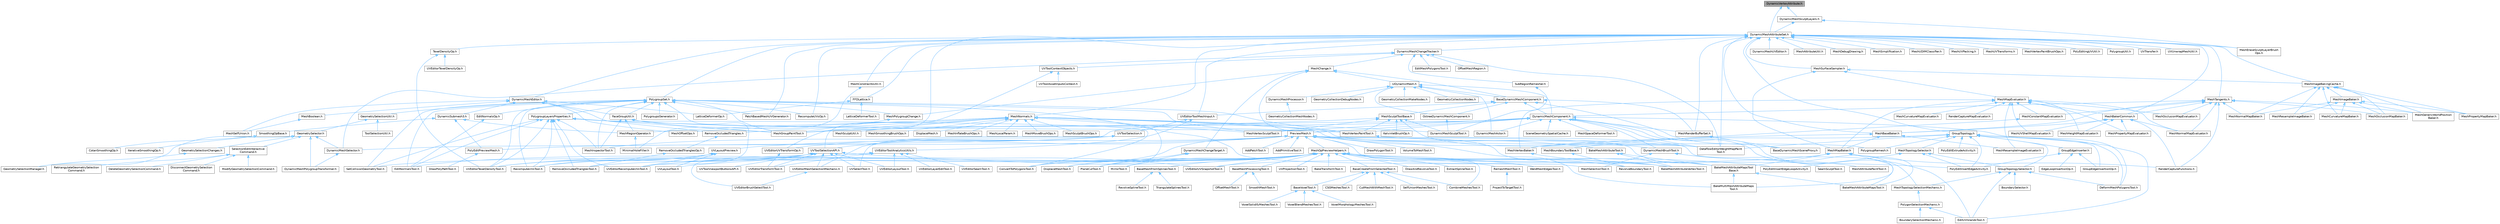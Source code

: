 digraph "DynamicVertexAttribute.h"
{
 // INTERACTIVE_SVG=YES
 // LATEX_PDF_SIZE
  bgcolor="transparent";
  edge [fontname=Helvetica,fontsize=10,labelfontname=Helvetica,labelfontsize=10];
  node [fontname=Helvetica,fontsize=10,shape=box,height=0.2,width=0.4];
  Node1 [id="Node000001",label="DynamicVertexAttribute.h",height=0.2,width=0.4,color="gray40", fillcolor="grey60", style="filled", fontcolor="black",tooltip=" "];
  Node1 -> Node2 [id="edge1_Node000001_Node000002",dir="back",color="steelblue1",style="solid",tooltip=" "];
  Node2 [id="Node000002",label="DynamicMeshAttributeSet.h",height=0.2,width=0.4,color="grey40", fillcolor="white", style="filled",URL="$d1/d88/DynamicMeshAttributeSet_8h.html",tooltip=" "];
  Node2 -> Node3 [id="edge2_Node000002_Node000003",dir="back",color="steelblue1",style="solid",tooltip=" "];
  Node3 [id="Node000003",label="DataflowEditorWeightMapPaint\lTool.h",height=0.2,width=0.4,color="grey40", fillcolor="white", style="filled",URL="$db/d46/DataflowEditorWeightMapPaintTool_8h.html",tooltip=" "];
  Node2 -> Node4 [id="edge3_Node000002_Node000004",dir="back",color="steelblue1",style="solid",tooltip=" "];
  Node4 [id="Node000004",label="DynamicMeshChangeTracker.h",height=0.2,width=0.4,color="grey40", fillcolor="white", style="filled",URL="$dd/df0/DynamicMeshChangeTracker_8h.html",tooltip=" "];
  Node4 -> Node3 [id="edge4_Node000004_Node000003",dir="back",color="steelblue1",style="solid",tooltip=" "];
  Node4 -> Node5 [id="edge5_Node000004_Node000005",dir="back",color="steelblue1",style="solid",tooltip=" "];
  Node5 [id="Node000005",label="DynamicMeshSelector.h",height=0.2,width=0.4,color="grey40", fillcolor="white", style="filled",URL="$dc/d01/DynamicMeshSelector_8h.html",tooltip=" "];
  Node5 -> Node6 [id="edge6_Node000005_Node000006",dir="back",color="steelblue1",style="solid",tooltip=" "];
  Node6 [id="Node000006",label="DynamicMeshPolygroupTransformer.h",height=0.2,width=0.4,color="grey40", fillcolor="white", style="filled",URL="$dc/db2/DynamicMeshPolygroupTransformer_8h.html",tooltip=" "];
  Node4 -> Node7 [id="edge7_Node000004_Node000007",dir="back",color="steelblue1",style="solid",tooltip=" "];
  Node7 [id="Node000007",label="EditMeshPolygonsTool.h",height=0.2,width=0.4,color="grey40", fillcolor="white", style="filled",URL="$d5/d72/EditMeshPolygonsTool_8h.html",tooltip=" "];
  Node4 -> Node8 [id="edge8_Node000004_Node000008",dir="back",color="steelblue1",style="solid",tooltip=" "];
  Node8 [id="Node000008",label="MeshChange.h",height=0.2,width=0.4,color="grey40", fillcolor="white", style="filled",URL="$de/d27/MeshChange_8h.html",tooltip=" "];
  Node8 -> Node9 [id="edge9_Node000008_Node000009",dir="back",color="steelblue1",style="solid",tooltip=" "];
  Node9 [id="Node000009",label="BaseDynamicMeshComponent.h",height=0.2,width=0.4,color="grey40", fillcolor="white", style="filled",URL="$d3/df4/BaseDynamicMeshComponent_8h.html",tooltip=" "];
  Node9 -> Node10 [id="edge10_Node000009_Node000010",dir="back",color="steelblue1",style="solid",tooltip=" "];
  Node10 [id="Node000010",label="BaseDynamicMeshSceneProxy.h",height=0.2,width=0.4,color="grey40", fillcolor="white", style="filled",URL="$d2/dee/BaseDynamicMeshSceneProxy_8h.html",tooltip=" "];
  Node9 -> Node11 [id="edge11_Node000009_Node000011",dir="back",color="steelblue1",style="solid",tooltip=" "];
  Node11 [id="Node000011",label="DynamicMeshComponent.h",height=0.2,width=0.4,color="grey40", fillcolor="white", style="filled",URL="$d8/d66/DynamicMeshComponent_8h.html",tooltip=" "];
  Node11 -> Node3 [id="edge12_Node000011_Node000003",dir="back",color="steelblue1",style="solid",tooltip=" "];
  Node11 -> Node12 [id="edge13_Node000011_Node000012",dir="back",color="steelblue1",style="solid",tooltip=" "];
  Node12 [id="Node000012",label="DeformMeshPolygonsTool.h",height=0.2,width=0.4,color="grey40", fillcolor="white", style="filled",URL="$db/d72/DeformMeshPolygonsTool_8h.html",tooltip=" "];
  Node11 -> Node13 [id="edge14_Node000011_Node000013",dir="back",color="steelblue1",style="solid",tooltip=" "];
  Node13 [id="Node000013",label="DynamicMeshActor.h",height=0.2,width=0.4,color="grey40", fillcolor="white", style="filled",URL="$d1/d71/DynamicMeshActor_8h.html",tooltip=" "];
  Node11 -> Node14 [id="edge15_Node000011_Node000014",dir="back",color="steelblue1",style="solid",tooltip=" "];
  Node14 [id="Node000014",label="DynamicMeshBrushTool.h",height=0.2,width=0.4,color="grey40", fillcolor="white", style="filled",URL="$da/d04/DynamicMeshBrushTool_8h.html",tooltip=" "];
  Node14 -> Node15 [id="edge16_Node000014_Node000015",dir="back",color="steelblue1",style="solid",tooltip=" "];
  Node15 [id="Node000015",label="MeshAttributePaintTool.h",height=0.2,width=0.4,color="grey40", fillcolor="white", style="filled",URL="$d3/d29/MeshAttributePaintTool_8h.html",tooltip=" "];
  Node14 -> Node16 [id="edge17_Node000014_Node000016",dir="back",color="steelblue1",style="solid",tooltip=" "];
  Node16 [id="Node000016",label="MeshSelectionTool.h",height=0.2,width=0.4,color="grey40", fillcolor="white", style="filled",URL="$d8/d80/MeshSelectionTool_8h.html",tooltip=" "];
  Node14 -> Node17 [id="edge18_Node000014_Node000017",dir="back",color="steelblue1",style="solid",tooltip=" "];
  Node17 [id="Node000017",label="SeamSculptTool.h",height=0.2,width=0.4,color="grey40", fillcolor="white", style="filled",URL="$d1/d31/SeamSculptTool_8h.html",tooltip=" "];
  Node11 -> Node5 [id="edge19_Node000011_Node000005",dir="back",color="steelblue1",style="solid",tooltip=" "];
  Node11 -> Node18 [id="edge20_Node000011_Node000018",dir="back",color="steelblue1",style="solid",tooltip=" "];
  Node18 [id="Node000018",label="EditUVIslandsTool.h",height=0.2,width=0.4,color="grey40", fillcolor="white", style="filled",URL="$d0/de4/EditUVIslandsTool_8h.html",tooltip=" "];
  Node11 -> Node19 [id="edge21_Node000011_Node000019",dir="back",color="steelblue1",style="solid",tooltip=" "];
  Node19 [id="Node000019",label="MeshGroupPaintTool.h",height=0.2,width=0.4,color="grey40", fillcolor="white", style="filled",URL="$dd/d04/MeshGroupPaintTool_8h.html",tooltip=" "];
  Node11 -> Node20 [id="edge22_Node000011_Node000020",dir="back",color="steelblue1",style="solid",tooltip=" "];
  Node20 [id="Node000020",label="MeshRenderBufferSet.h",height=0.2,width=0.4,color="grey40", fillcolor="white", style="filled",URL="$de/dc2/MeshRenderBufferSet_8h.html",tooltip=" "];
  Node20 -> Node10 [id="edge23_Node000020_Node000010",dir="back",color="steelblue1",style="solid",tooltip=" "];
  Node11 -> Node21 [id="edge24_Node000011_Node000021",dir="back",color="steelblue1",style="solid",tooltip=" "];
  Node21 [id="Node000021",label="MeshSpaceDeformerTool.h",height=0.2,width=0.4,color="grey40", fillcolor="white", style="filled",URL="$d7/dc8/MeshSpaceDeformerTool_8h.html",tooltip=" "];
  Node11 -> Node22 [id="edge25_Node000011_Node000022",dir="back",color="steelblue1",style="solid",tooltip=" "];
  Node22 [id="Node000022",label="MeshTopologySelectionMechanic.h",height=0.2,width=0.4,color="grey40", fillcolor="white", style="filled",URL="$d5/d15/MeshTopologySelectionMechanic_8h.html",tooltip=" "];
  Node22 -> Node23 [id="edge26_Node000022_Node000023",dir="back",color="steelblue1",style="solid",tooltip=" "];
  Node23 [id="Node000023",label="PolygonSelectionMechanic.h",height=0.2,width=0.4,color="grey40", fillcolor="white", style="filled",URL="$da/dff/PolygonSelectionMechanic_8h.html",tooltip=" "];
  Node23 -> Node24 [id="edge27_Node000023_Node000024",dir="back",color="steelblue1",style="solid",tooltip=" "];
  Node24 [id="Node000024",label="BoundarySelectionMechanic.h",height=0.2,width=0.4,color="grey40", fillcolor="white", style="filled",URL="$d8/dd6/BoundarySelectionMechanic_8h.html",tooltip=" "];
  Node23 -> Node18 [id="edge28_Node000023_Node000018",dir="back",color="steelblue1",style="solid",tooltip=" "];
  Node11 -> Node25 [id="edge29_Node000011_Node000025",dir="back",color="steelblue1",style="solid",tooltip=" "];
  Node25 [id="Node000025",label="MeshVertexPaintTool.h",height=0.2,width=0.4,color="grey40", fillcolor="white", style="filled",URL="$db/d74/MeshVertexPaintTool_8h.html",tooltip=" "];
  Node25 -> Node3 [id="edge30_Node000025_Node000003",dir="back",color="steelblue1",style="solid",tooltip=" "];
  Node11 -> Node26 [id="edge31_Node000011_Node000026",dir="back",color="steelblue1",style="solid",tooltip=" "];
  Node26 [id="Node000026",label="MeshVertexSculptTool.h",height=0.2,width=0.4,color="grey40", fillcolor="white", style="filled",URL="$dc/da6/MeshVertexSculptTool_8h.html",tooltip=" "];
  Node11 -> Node27 [id="edge32_Node000011_Node000027",dir="back",color="steelblue1",style="solid",tooltip=" "];
  Node27 [id="Node000027",label="PreviewMesh.h",height=0.2,width=0.4,color="grey40", fillcolor="white", style="filled",URL="$d6/d30/PreviewMesh_8h.html",tooltip=" "];
  Node27 -> Node28 [id="edge33_Node000027_Node000028",dir="back",color="steelblue1",style="solid",tooltip=" "];
  Node28 [id="Node000028",label="AddPatchTool.h",height=0.2,width=0.4,color="grey40", fillcolor="white", style="filled",URL="$d5/deb/AddPatchTool_8h.html",tooltip=" "];
  Node27 -> Node29 [id="edge34_Node000027_Node000029",dir="back",color="steelblue1",style="solid",tooltip=" "];
  Node29 [id="Node000029",label="AddPrimitiveTool.h",height=0.2,width=0.4,color="grey40", fillcolor="white", style="filled",URL="$d5/dbf/AddPrimitiveTool_8h.html",tooltip=" "];
  Node27 -> Node30 [id="edge35_Node000027_Node000030",dir="back",color="steelblue1",style="solid",tooltip=" "];
  Node30 [id="Node000030",label="BakeMeshAttributeMapsTool.h",height=0.2,width=0.4,color="grey40", fillcolor="white", style="filled",URL="$d8/d14/BakeMeshAttributeMapsTool_8h.html",tooltip=" "];
  Node27 -> Node31 [id="edge36_Node000027_Node000031",dir="back",color="steelblue1",style="solid",tooltip=" "];
  Node31 [id="Node000031",label="BakeMeshAttributeMapsTool\lBase.h",height=0.2,width=0.4,color="grey40", fillcolor="white", style="filled",URL="$dc/d68/BakeMeshAttributeMapsToolBase_8h.html",tooltip=" "];
  Node31 -> Node30 [id="edge37_Node000031_Node000030",dir="back",color="steelblue1",style="solid",tooltip=" "];
  Node31 -> Node32 [id="edge38_Node000031_Node000032",dir="back",color="steelblue1",style="solid",tooltip=" "];
  Node32 [id="Node000032",label="BakeMultiMeshAttributeMaps\lTool.h",height=0.2,width=0.4,color="grey40", fillcolor="white", style="filled",URL="$d7/d65/BakeMultiMeshAttributeMapsTool_8h.html",tooltip=" "];
  Node27 -> Node33 [id="edge39_Node000027_Node000033",dir="back",color="steelblue1",style="solid",tooltip=" "];
  Node33 [id="Node000033",label="BakeMeshAttributeTool.h",height=0.2,width=0.4,color="grey40", fillcolor="white", style="filled",URL="$d0/d82/BakeMeshAttributeTool_8h.html",tooltip=" "];
  Node33 -> Node31 [id="edge40_Node000033_Node000031",dir="back",color="steelblue1",style="solid",tooltip=" "];
  Node33 -> Node34 [id="edge41_Node000033_Node000034",dir="back",color="steelblue1",style="solid",tooltip=" "];
  Node34 [id="Node000034",label="BakeMeshAttributeVertexTool.h",height=0.2,width=0.4,color="grey40", fillcolor="white", style="filled",URL="$d6/d76/BakeMeshAttributeVertexTool_8h.html",tooltip=" "];
  Node27 -> Node34 [id="edge42_Node000027_Node000034",dir="back",color="steelblue1",style="solid",tooltip=" "];
  Node27 -> Node32 [id="edge43_Node000027_Node000032",dir="back",color="steelblue1",style="solid",tooltip=" "];
  Node27 -> Node35 [id="edge44_Node000027_Node000035",dir="back",color="steelblue1",style="solid",tooltip=" "];
  Node35 [id="Node000035",label="ConvertToPolygonsTool.h",height=0.2,width=0.4,color="grey40", fillcolor="white", style="filled",URL="$d7/d5a/ConvertToPolygonsTool_8h.html",tooltip=" "];
  Node27 -> Node36 [id="edge45_Node000027_Node000036",dir="back",color="steelblue1",style="solid",tooltip=" "];
  Node36 [id="Node000036",label="DrawPolygonTool.h",height=0.2,width=0.4,color="grey40", fillcolor="white", style="filled",URL="$d0/d15/DrawPolygonTool_8h.html",tooltip=" "];
  Node27 -> Node14 [id="edge46_Node000027_Node000014",dir="back",color="steelblue1",style="solid",tooltip=" "];
  Node27 -> Node37 [id="edge47_Node000027_Node000037",dir="back",color="steelblue1",style="solid",tooltip=" "];
  Node37 [id="Node000037",label="MeshInspectorTool.h",height=0.2,width=0.4,color="grey40", fillcolor="white", style="filled",URL="$de/da1/MeshInspectorTool_8h.html",tooltip=" "];
  Node27 -> Node38 [id="edge48_Node000027_Node000038",dir="back",color="steelblue1",style="solid",tooltip=" "];
  Node38 [id="Node000038",label="MeshOpPreviewHelpers.h",height=0.2,width=0.4,color="grey40", fillcolor="white", style="filled",URL="$de/d33/MeshOpPreviewHelpers_8h.html",tooltip=" "];
  Node38 -> Node31 [id="edge49_Node000038_Node000031",dir="back",color="steelblue1",style="solid",tooltip=" "];
  Node38 -> Node34 [id="edge50_Node000038_Node000034",dir="back",color="steelblue1",style="solid",tooltip=" "];
  Node38 -> Node39 [id="edge51_Node000038_Node000039",dir="back",color="steelblue1",style="solid",tooltip=" "];
  Node39 [id="Node000039",label="BakeTransformTool.h",height=0.2,width=0.4,color="grey40", fillcolor="white", style="filled",URL="$dc/d39/BakeTransformTool_8h.html",tooltip=" "];
  Node38 -> Node40 [id="edge52_Node000038_Node000040",dir="back",color="steelblue1",style="solid",tooltip=" "];
  Node40 [id="Node000040",label="BaseCreateFromSelectedTool.h",height=0.2,width=0.4,color="grey40", fillcolor="white", style="filled",URL="$de/dc7/BaseCreateFromSelectedTool_8h.html",tooltip=" "];
  Node40 -> Node41 [id="edge53_Node000040_Node000041",dir="back",color="steelblue1",style="solid",tooltip=" "];
  Node41 [id="Node000041",label="BaseVoxelTool.h",height=0.2,width=0.4,color="grey40", fillcolor="white", style="filled",URL="$db/d63/BaseVoxelTool_8h.html",tooltip=" "];
  Node41 -> Node42 [id="edge54_Node000041_Node000042",dir="back",color="steelblue1",style="solid",tooltip=" "];
  Node42 [id="Node000042",label="VoxelBlendMeshesTool.h",height=0.2,width=0.4,color="grey40", fillcolor="white", style="filled",URL="$da/d0e/VoxelBlendMeshesTool_8h.html",tooltip=" "];
  Node41 -> Node43 [id="edge55_Node000041_Node000043",dir="back",color="steelblue1",style="solid",tooltip=" "];
  Node43 [id="Node000043",label="VoxelMorphologyMeshesTool.h",height=0.2,width=0.4,color="grey40", fillcolor="white", style="filled",URL="$dc/d30/VoxelMorphologyMeshesTool_8h.html",tooltip=" "];
  Node41 -> Node44 [id="edge56_Node000041_Node000044",dir="back",color="steelblue1",style="solid",tooltip=" "];
  Node44 [id="Node000044",label="VoxelSolidifyMeshesTool.h",height=0.2,width=0.4,color="grey40", fillcolor="white", style="filled",URL="$de/da2/VoxelSolidifyMeshesTool_8h.html",tooltip=" "];
  Node40 -> Node45 [id="edge57_Node000040_Node000045",dir="back",color="steelblue1",style="solid",tooltip=" "];
  Node45 [id="Node000045",label="CSGMeshesTool.h",height=0.2,width=0.4,color="grey40", fillcolor="white", style="filled",URL="$db/dd1/CSGMeshesTool_8h.html",tooltip=" "];
  Node40 -> Node46 [id="edge58_Node000040_Node000046",dir="back",color="steelblue1",style="solid",tooltip=" "];
  Node46 [id="Node000046",label="CombineMeshesTool.h",height=0.2,width=0.4,color="grey40", fillcolor="white", style="filled",URL="$dd/da3/CombineMeshesTool_8h.html",tooltip=" "];
  Node40 -> Node47 [id="edge59_Node000040_Node000047",dir="back",color="steelblue1",style="solid",tooltip=" "];
  Node47 [id="Node000047",label="CutMeshWithMeshTool.h",height=0.2,width=0.4,color="grey40", fillcolor="white", style="filled",URL="$d2/d2c/CutMeshWithMeshTool_8h.html",tooltip=" "];
  Node40 -> Node48 [id="edge60_Node000040_Node000048",dir="back",color="steelblue1",style="solid",tooltip=" "];
  Node48 [id="Node000048",label="SelfUnionMeshesTool.h",height=0.2,width=0.4,color="grey40", fillcolor="white", style="filled",URL="$dc/dad/SelfUnionMeshesTool_8h.html",tooltip=" "];
  Node38 -> Node49 [id="edge61_Node000038_Node000049",dir="back",color="steelblue1",style="solid",tooltip=" "];
  Node49 [id="Node000049",label="BaseMeshFromSplinesTool.h",height=0.2,width=0.4,color="grey40", fillcolor="white", style="filled",URL="$da/d31/BaseMeshFromSplinesTool_8h.html",tooltip=" "];
  Node49 -> Node50 [id="edge62_Node000049_Node000050",dir="back",color="steelblue1",style="solid",tooltip=" "];
  Node50 [id="Node000050",label="RevolveSplineTool.h",height=0.2,width=0.4,color="grey40", fillcolor="white", style="filled",URL="$d3/d36/RevolveSplineTool_8h.html",tooltip=" "];
  Node49 -> Node51 [id="edge63_Node000049_Node000051",dir="back",color="steelblue1",style="solid",tooltip=" "];
  Node51 [id="Node000051",label="TriangulateSplinesTool.h",height=0.2,width=0.4,color="grey40", fillcolor="white", style="filled",URL="$d9/de6/TriangulateSplinesTool_8h.html",tooltip=" "];
  Node38 -> Node52 [id="edge64_Node000038_Node000052",dir="back",color="steelblue1",style="solid",tooltip=" "];
  Node52 [id="Node000052",label="BaseMeshProcessingTool.h",height=0.2,width=0.4,color="grey40", fillcolor="white", style="filled",URL="$d4/d77/BaseMeshProcessingTool_8h.html",tooltip=" "];
  Node52 -> Node53 [id="edge65_Node000052_Node000053",dir="back",color="steelblue1",style="solid",tooltip=" "];
  Node53 [id="Node000053",label="OffsetMeshTool.h",height=0.2,width=0.4,color="grey40", fillcolor="white", style="filled",URL="$da/d01/OffsetMeshTool_8h.html",tooltip=" "];
  Node52 -> Node54 [id="edge66_Node000052_Node000054",dir="back",color="steelblue1",style="solid",tooltip=" "];
  Node54 [id="Node000054",label="SmoothMeshTool.h",height=0.2,width=0.4,color="grey40", fillcolor="white", style="filled",URL="$da/da9/SmoothMeshTool_8h.html",tooltip=" "];
  Node38 -> Node46 [id="edge67_Node000038_Node000046",dir="back",color="steelblue1",style="solid",tooltip=" "];
  Node38 -> Node35 [id="edge68_Node000038_Node000035",dir="back",color="steelblue1",style="solid",tooltip=" "];
  Node38 -> Node55 [id="edge69_Node000038_Node000055",dir="back",color="steelblue1",style="solid",tooltip=" "];
  Node55 [id="Node000055",label="DisplaceMeshTool.h",height=0.2,width=0.4,color="grey40", fillcolor="white", style="filled",URL="$da/d28/DisplaceMeshTool_8h.html",tooltip=" "];
  Node38 -> Node56 [id="edge70_Node000038_Node000056",dir="back",color="steelblue1",style="solid",tooltip=" "];
  Node56 [id="Node000056",label="DrawAndRevolveTool.h",height=0.2,width=0.4,color="grey40", fillcolor="white", style="filled",URL="$d8/d06/DrawAndRevolveTool_8h.html",tooltip=" "];
  Node38 -> Node57 [id="edge71_Node000038_Node000057",dir="back",color="steelblue1",style="solid",tooltip=" "];
  Node57 [id="Node000057",label="EditNormalsTool.h",height=0.2,width=0.4,color="grey40", fillcolor="white", style="filled",URL="$de/d53/EditNormalsTool_8h.html",tooltip=" "];
  Node38 -> Node58 [id="edge72_Node000038_Node000058",dir="back",color="steelblue1",style="solid",tooltip=" "];
  Node58 [id="Node000058",label="ExtractSplineTool.h",height=0.2,width=0.4,color="grey40", fillcolor="white", style="filled",URL="$d3/d4d/ExtractSplineTool_8h.html",tooltip=" "];
  Node38 -> Node59 [id="edge73_Node000038_Node000059",dir="back",color="steelblue1",style="solid",tooltip=" "];
  Node59 [id="Node000059",label="MirrorTool.h",height=0.2,width=0.4,color="grey40", fillcolor="white", style="filled",URL="$d3/dc9/MirrorTool_8h.html",tooltip=" "];
  Node38 -> Node60 [id="edge74_Node000038_Node000060",dir="back",color="steelblue1",style="solid",tooltip=" "];
  Node60 [id="Node000060",label="PlaneCutTool.h",height=0.2,width=0.4,color="grey40", fillcolor="white", style="filled",URL="$dd/def/PlaneCutTool_8h.html",tooltip=" "];
  Node38 -> Node61 [id="edge75_Node000038_Node000061",dir="back",color="steelblue1",style="solid",tooltip=" "];
  Node61 [id="Node000061",label="PolyEditInsertEdgeActivity.h",height=0.2,width=0.4,color="grey40", fillcolor="white", style="filled",URL="$d1/d26/PolyEditInsertEdgeActivity_8h.html",tooltip=" "];
  Node38 -> Node62 [id="edge76_Node000038_Node000062",dir="back",color="steelblue1",style="solid",tooltip=" "];
  Node62 [id="Node000062",label="PolyEditInsertEdgeLoopActivity.h",height=0.2,width=0.4,color="grey40", fillcolor="white", style="filled",URL="$d5/d37/PolyEditInsertEdgeLoopActivity_8h.html",tooltip=" "];
  Node38 -> Node63 [id="edge77_Node000038_Node000063",dir="back",color="steelblue1",style="solid",tooltip=" "];
  Node63 [id="Node000063",label="RecomputeUVsTool.h",height=0.2,width=0.4,color="grey40", fillcolor="white", style="filled",URL="$d0/d92/RecomputeUVsTool_8h.html",tooltip=" "];
  Node38 -> Node64 [id="edge78_Node000038_Node000064",dir="back",color="steelblue1",style="solid",tooltip=" "];
  Node64 [id="Node000064",label="RemeshMeshTool.h",height=0.2,width=0.4,color="grey40", fillcolor="white", style="filled",URL="$dc/dd6/RemeshMeshTool_8h.html",tooltip=" "];
  Node64 -> Node65 [id="edge79_Node000064_Node000065",dir="back",color="steelblue1",style="solid",tooltip=" "];
  Node65 [id="Node000065",label="ProjectToTargetTool.h",height=0.2,width=0.4,color="grey40", fillcolor="white", style="filled",URL="$d3/daa/ProjectToTargetTool_8h.html",tooltip=" "];
  Node38 -> Node66 [id="edge80_Node000038_Node000066",dir="back",color="steelblue1",style="solid",tooltip=" "];
  Node66 [id="Node000066",label="RemoveOccludedTrianglesTool.h",height=0.2,width=0.4,color="grey40", fillcolor="white", style="filled",URL="$d9/da1/RemoveOccludedTrianglesTool_8h.html",tooltip=" "];
  Node38 -> Node67 [id="edge81_Node000038_Node000067",dir="back",color="steelblue1",style="solid",tooltip=" "];
  Node67 [id="Node000067",label="RevolveBoundaryTool.h",height=0.2,width=0.4,color="grey40", fillcolor="white", style="filled",URL="$da/dce/RevolveBoundaryTool_8h.html",tooltip=" "];
  Node38 -> Node68 [id="edge82_Node000038_Node000068",dir="back",color="steelblue1",style="solid",tooltip=" "];
  Node68 [id="Node000068",label="SetCollisionGeometryTool.h",height=0.2,width=0.4,color="grey40", fillcolor="white", style="filled",URL="$d0/de6/SetCollisionGeometryTool_8h.html",tooltip=" "];
  Node38 -> Node69 [id="edge83_Node000038_Node000069",dir="back",color="steelblue1",style="solid",tooltip=" "];
  Node69 [id="Node000069",label="UVEditorUVSnapshotTool.h",height=0.2,width=0.4,color="grey40", fillcolor="white", style="filled",URL="$d4/dd6/UVEditorUVSnapshotTool_8h.html",tooltip=" "];
  Node38 -> Node70 [id="edge84_Node000038_Node000070",dir="back",color="steelblue1",style="solid",tooltip=" "];
  Node70 [id="Node000070",label="UVLayoutTool.h",height=0.2,width=0.4,color="grey40", fillcolor="white", style="filled",URL="$d6/d89/UVLayoutTool_8h.html",tooltip=" "];
  Node38 -> Node71 [id="edge85_Node000038_Node000071",dir="back",color="steelblue1",style="solid",tooltip=" "];
  Node71 [id="Node000071",label="UVProjectionTool.h",height=0.2,width=0.4,color="grey40", fillcolor="white", style="filled",URL="$d5/d4f/UVProjectionTool_8h.html",tooltip=" "];
  Node38 -> Node72 [id="edge86_Node000038_Node000072",dir="back",color="steelblue1",style="solid",tooltip=" "];
  Node72 [id="Node000072",label="WeldMeshEdgesTool.h",height=0.2,width=0.4,color="grey40", fillcolor="white", style="filled",URL="$d5/d6e/WeldMeshEdgesTool_8h.html",tooltip=" "];
  Node27 -> Node73 [id="edge87_Node000027_Node000073",dir="back",color="steelblue1",style="solid",tooltip=" "];
  Node73 [id="Node000073",label="PolyEditPreviewMesh.h",height=0.2,width=0.4,color="grey40", fillcolor="white", style="filled",URL="$d2/de8/PolyEditPreviewMesh_8h.html",tooltip=" "];
  Node73 -> Node74 [id="edge88_Node000073_Node000074",dir="back",color="steelblue1",style="solid",tooltip=" "];
  Node74 [id="Node000074",label="DrawPolyPathTool.h",height=0.2,width=0.4,color="grey40", fillcolor="white", style="filled",URL="$dc/d3e/DrawPolyPathTool_8h.html",tooltip=" "];
  Node27 -> Node75 [id="edge89_Node000027_Node000075",dir="back",color="steelblue1",style="solid",tooltip=" "];
  Node75 [id="Node000075",label="UVLayoutPreview.h",height=0.2,width=0.4,color="grey40", fillcolor="white", style="filled",URL="$dd/d16/UVLayoutPreview_8h.html",tooltip=" "];
  Node75 -> Node63 [id="edge90_Node000075_Node000063",dir="back",color="steelblue1",style="solid",tooltip=" "];
  Node75 -> Node76 [id="edge91_Node000075_Node000076",dir="back",color="steelblue1",style="solid",tooltip=" "];
  Node76 [id="Node000076",label="UVEditorRecomputeUVsTool.h",height=0.2,width=0.4,color="grey40", fillcolor="white", style="filled",URL="$d2/db8/UVEditorRecomputeUVsTool_8h.html",tooltip=" "];
  Node75 -> Node77 [id="edge92_Node000075_Node000077",dir="back",color="steelblue1",style="solid",tooltip=" "];
  Node77 [id="Node000077",label="UVEditorTexelDensityTool.h",height=0.2,width=0.4,color="grey40", fillcolor="white", style="filled",URL="$d0/d8b/UVEditorTexelDensityTool_8h.html",tooltip=" "];
  Node75 -> Node70 [id="edge93_Node000075_Node000070",dir="back",color="steelblue1",style="solid",tooltip=" "];
  Node27 -> Node78 [id="edge94_Node000027_Node000078",dir="back",color="steelblue1",style="solid",tooltip=" "];
  Node78 [id="Node000078",label="VolumeToMeshTool.h",height=0.2,width=0.4,color="grey40", fillcolor="white", style="filled",URL="$de/d64/VolumeToMeshTool_8h.html",tooltip=" "];
  Node27 -> Node72 [id="edge95_Node000027_Node000072",dir="back",color="steelblue1",style="solid",tooltip=" "];
  Node11 -> Node79 [id="edge96_Node000011_Node000079",dir="back",color="steelblue1",style="solid",tooltip=" "];
  Node79 [id="Node000079",label="SceneGeometrySpatialCache.h",height=0.2,width=0.4,color="grey40", fillcolor="white", style="filled",URL="$d6/d6f/SceneGeometrySpatialCache_8h.html",tooltip=" "];
  Node9 -> Node20 [id="edge97_Node000009_Node000020",dir="back",color="steelblue1",style="solid",tooltip=" "];
  Node9 -> Node80 [id="edge98_Node000009_Node000080",dir="back",color="steelblue1",style="solid",tooltip=" "];
  Node80 [id="Node000080",label="MeshSculptToolBase.h",height=0.2,width=0.4,color="grey40", fillcolor="white", style="filled",URL="$d8/d2a/MeshSculptToolBase_8h.html",tooltip=" "];
  Node80 -> Node3 [id="edge99_Node000080_Node000003",dir="back",color="steelblue1",style="solid",tooltip=" "];
  Node80 -> Node81 [id="edge100_Node000080_Node000081",dir="back",color="steelblue1",style="solid",tooltip=" "];
  Node81 [id="Node000081",label="DynamicMeshSculptTool.h",height=0.2,width=0.4,color="grey40", fillcolor="white", style="filled",URL="$d6/d16/DynamicMeshSculptTool_8h.html",tooltip=" "];
  Node80 -> Node82 [id="edge101_Node000080_Node000082",dir="back",color="steelblue1",style="solid",tooltip=" "];
  Node82 [id="Node000082",label="KelvinletBrushOp.h",height=0.2,width=0.4,color="grey40", fillcolor="white", style="filled",URL="$d9/d5c/KelvinletBrushOp_8h.html",tooltip=" "];
  Node80 -> Node19 [id="edge102_Node000080_Node000019",dir="back",color="steelblue1",style="solid",tooltip=" "];
  Node80 -> Node25 [id="edge103_Node000080_Node000025",dir="back",color="steelblue1",style="solid",tooltip=" "];
  Node80 -> Node26 [id="edge104_Node000080_Node000026",dir="back",color="steelblue1",style="solid",tooltip=" "];
  Node9 -> Node83 [id="edge105_Node000009_Node000083",dir="back",color="steelblue1",style="solid",tooltip=" "];
  Node83 [id="Node000083",label="OctreeDynamicMeshComponent.h",height=0.2,width=0.4,color="grey40", fillcolor="white", style="filled",URL="$d9/d19/OctreeDynamicMeshComponent_8h.html",tooltip=" "];
  Node83 -> Node81 [id="edge106_Node000083_Node000081",dir="back",color="steelblue1",style="solid",tooltip=" "];
  Node9 -> Node84 [id="edge107_Node000009_Node000084",dir="back",color="steelblue1",style="solid",tooltip=" "];
  Node84 [id="Node000084",label="UVEditorToolMeshInput.h",height=0.2,width=0.4,color="grey40", fillcolor="white", style="filled",URL="$d2/de6/UVEditorToolMeshInput_8h.html",tooltip=" "];
  Node84 -> Node85 [id="edge108_Node000084_Node000085",dir="back",color="steelblue1",style="solid",tooltip=" "];
  Node85 [id="Node000085",label="UVEditorToolAnalyticsUtils.h",height=0.2,width=0.4,color="grey40", fillcolor="white", style="filled",URL="$db/d2e/UVEditorToolAnalyticsUtils_8h.html",tooltip=" "];
  Node85 -> Node86 [id="edge109_Node000085_Node000086",dir="back",color="steelblue1",style="solid",tooltip=" "];
  Node86 [id="Node000086",label="UVEditorLayerEditTool.h",height=0.2,width=0.4,color="grey40", fillcolor="white", style="filled",URL="$d0/df1/UVEditorLayerEditTool_8h.html",tooltip=" "];
  Node85 -> Node87 [id="edge110_Node000085_Node000087",dir="back",color="steelblue1",style="solid",tooltip=" "];
  Node87 [id="Node000087",label="UVEditorLayoutTool.h",height=0.2,width=0.4,color="grey40", fillcolor="white", style="filled",URL="$d5/dd1/UVEditorLayoutTool_8h.html",tooltip=" "];
  Node85 -> Node76 [id="edge111_Node000085_Node000076",dir="back",color="steelblue1",style="solid",tooltip=" "];
  Node85 -> Node88 [id="edge112_Node000085_Node000088",dir="back",color="steelblue1",style="solid",tooltip=" "];
  Node88 [id="Node000088",label="UVEditorSeamTool.h",height=0.2,width=0.4,color="grey40", fillcolor="white", style="filled",URL="$d1/dab/UVEditorSeamTool_8h.html",tooltip=" "];
  Node85 -> Node77 [id="edge113_Node000085_Node000077",dir="back",color="steelblue1",style="solid",tooltip=" "];
  Node85 -> Node89 [id="edge114_Node000085_Node000089",dir="back",color="steelblue1",style="solid",tooltip=" "];
  Node89 [id="Node000089",label="UVEditorTransformTool.h",height=0.2,width=0.4,color="grey40", fillcolor="white", style="filled",URL="$dc/db2/UVEditorTransformTool_8h.html",tooltip=" "];
  Node84 -> Node90 [id="edge115_Node000084_Node000090",dir="back",color="steelblue1",style="solid",tooltip=" "];
  Node90 [id="Node000090",label="UVToolSelection.h",height=0.2,width=0.4,color="grey40", fillcolor="white", style="filled",URL="$dc/db4/UVToolSelection_8h.html",tooltip=" "];
  Node90 -> Node91 [id="edge116_Node000090_Node000091",dir="back",color="steelblue1",style="solid",tooltip=" "];
  Node91 [id="Node000091",label="UVEditorMeshSelectionMechanic.h",height=0.2,width=0.4,color="grey40", fillcolor="white", style="filled",URL="$d2/d73/UVEditorMeshSelectionMechanic_8h.html",tooltip=" "];
  Node91 -> Node92 [id="edge117_Node000091_Node000092",dir="back",color="steelblue1",style="solid",tooltip=" "];
  Node92 [id="Node000092",label="UVEditorBrushSelectTool.h",height=0.2,width=0.4,color="grey40", fillcolor="white", style="filled",URL="$dd/d97/UVEditorBrushSelectTool_8h.html",tooltip=" "];
  Node90 -> Node93 [id="edge118_Node000090_Node000093",dir="back",color="steelblue1",style="solid",tooltip=" "];
  Node93 [id="Node000093",label="UVEditorUVTransformOp.h",height=0.2,width=0.4,color="grey40", fillcolor="white", style="filled",URL="$d9/df2/UVEditorUVTransformOp_8h.html",tooltip=" "];
  Node93 -> Node89 [id="edge119_Node000093_Node000089",dir="back",color="steelblue1",style="solid",tooltip=" "];
  Node90 -> Node94 [id="edge120_Node000090_Node000094",dir="back",color="steelblue1",style="solid",tooltip=" "];
  Node94 [id="Node000094",label="UVSelectTool.h",height=0.2,width=0.4,color="grey40", fillcolor="white", style="filled",URL="$de/d40/UVSelectTool_8h.html",tooltip=" "];
  Node90 -> Node95 [id="edge121_Node000090_Node000095",dir="back",color="steelblue1",style="solid",tooltip=" "];
  Node95 [id="Node000095",label="UVToolSelectionAPI.h",height=0.2,width=0.4,color="grey40", fillcolor="white", style="filled",URL="$d0/d40/UVToolSelectionAPI_8h.html",tooltip=" "];
  Node95 -> Node92 [id="edge122_Node000095_Node000092",dir="back",color="steelblue1",style="solid",tooltip=" "];
  Node95 -> Node87 [id="edge123_Node000095_Node000087",dir="back",color="steelblue1",style="solid",tooltip=" "];
  Node95 -> Node91 [id="edge124_Node000095_Node000091",dir="back",color="steelblue1",style="solid",tooltip=" "];
  Node95 -> Node76 [id="edge125_Node000095_Node000076",dir="back",color="steelblue1",style="solid",tooltip=" "];
  Node95 -> Node77 [id="edge126_Node000095_Node000077",dir="back",color="steelblue1",style="solid",tooltip=" "];
  Node95 -> Node89 [id="edge127_Node000095_Node000089",dir="back",color="steelblue1",style="solid",tooltip=" "];
  Node95 -> Node69 [id="edge128_Node000095_Node000069",dir="back",color="steelblue1",style="solid",tooltip=" "];
  Node95 -> Node94 [id="edge129_Node000095_Node000094",dir="back",color="steelblue1",style="solid",tooltip=" "];
  Node95 -> Node96 [id="edge130_Node000095_Node000096",dir="back",color="steelblue1",style="solid",tooltip=" "];
  Node96 [id="Node000096",label="UVToolViewportButtonsAPI.h",height=0.2,width=0.4,color="grey40", fillcolor="white", style="filled",URL="$d0/d27/UVToolViewportButtonsAPI_8h.html",tooltip=" "];
  Node8 -> Node97 [id="edge131_Node000008_Node000097",dir="back",color="steelblue1",style="solid",tooltip=" "];
  Node97 [id="Node000097",label="DynamicMeshChangeTarget.h",height=0.2,width=0.4,color="grey40", fillcolor="white", style="filled",URL="$d9/d79/DynamicMeshChangeTarget_8h.html",tooltip=" "];
  Node97 -> Node59 [id="edge132_Node000097_Node000059",dir="back",color="steelblue1",style="solid",tooltip=" "];
  Node97 -> Node60 [id="edge133_Node000097_Node000060",dir="back",color="steelblue1",style="solid",tooltip=" "];
  Node8 -> Node98 [id="edge134_Node000008_Node000098",dir="back",color="steelblue1",style="solid",tooltip=" "];
  Node98 [id="Node000098",label="MeshPolygroupChange.h",height=0.2,width=0.4,color="grey40", fillcolor="white", style="filled",URL="$dc/dca/MeshPolygroupChange_8h.html",tooltip=" "];
  Node98 -> Node19 [id="edge135_Node000098_Node000019",dir="back",color="steelblue1",style="solid",tooltip=" "];
  Node8 -> Node27 [id="edge136_Node000008_Node000027",dir="back",color="steelblue1",style="solid",tooltip=" "];
  Node8 -> Node99 [id="edge137_Node000008_Node000099",dir="back",color="steelblue1",style="solid",tooltip=" "];
  Node99 [id="Node000099",label="UDynamicMesh.h",height=0.2,width=0.4,color="grey40", fillcolor="white", style="filled",URL="$d3/dcc/UDynamicMesh_8h.html",tooltip=" "];
  Node99 -> Node9 [id="edge138_Node000099_Node000009",dir="back",color="steelblue1",style="solid",tooltip=" "];
  Node99 -> Node13 [id="edge139_Node000099_Node000013",dir="back",color="steelblue1",style="solid",tooltip=" "];
  Node99 -> Node11 [id="edge140_Node000099_Node000011",dir="back",color="steelblue1",style="solid",tooltip=" "];
  Node99 -> Node100 [id="edge141_Node000099_Node000100",dir="back",color="steelblue1",style="solid",tooltip=" "];
  Node100 [id="Node000100",label="DynamicMeshProcessor.h",height=0.2,width=0.4,color="grey40", fillcolor="white", style="filled",URL="$d9/d26/DynamicMeshProcessor_8h.html",tooltip=" "];
  Node100 -> Node101 [id="edge142_Node000100_Node000101",dir="back",color="steelblue1",style="solid",tooltip=" "];
  Node101 [id="Node000101",label="GeometryCollectionMeshNodes.h",height=0.2,width=0.4,color="grey40", fillcolor="white", style="filled",URL="$d7/d46/GeometryCollectionMeshNodes_8h.html",tooltip=" "];
  Node99 -> Node102 [id="edge143_Node000099_Node000102",dir="back",color="steelblue1",style="solid",tooltip=" "];
  Node102 [id="Node000102",label="GeometryCollectionDebugNodes.h",height=0.2,width=0.4,color="grey40", fillcolor="white", style="filled",URL="$dd/d38/GeometryCollectionDebugNodes_8h.html",tooltip=" "];
  Node99 -> Node103 [id="edge144_Node000099_Node000103",dir="back",color="steelblue1",style="solid",tooltip=" "];
  Node103 [id="Node000103",label="GeometryCollectionMakeNodes.h",height=0.2,width=0.4,color="grey40", fillcolor="white", style="filled",URL="$d6/d20/GeometryCollectionMakeNodes_8h.html",tooltip=" "];
  Node99 -> Node104 [id="edge145_Node000099_Node000104",dir="back",color="steelblue1",style="solid",tooltip=" "];
  Node104 [id="Node000104",label="GeometryCollectionNodes.h",height=0.2,width=0.4,color="grey40", fillcolor="white", style="filled",URL="$d6/d73/GeometryCollectionNodes_8h.html",tooltip=" "];
  Node99 -> Node83 [id="edge146_Node000099_Node000083",dir="back",color="steelblue1",style="solid",tooltip=" "];
  Node4 -> Node105 [id="edge147_Node000004_Node000105",dir="back",color="steelblue1",style="solid",tooltip=" "];
  Node105 [id="Node000105",label="OffsetMeshRegion.h",height=0.2,width=0.4,color="grey40", fillcolor="white", style="filled",URL="$d5/d82/OffsetMeshRegion_8h.html",tooltip=" "];
  Node4 -> Node106 [id="edge148_Node000004_Node000106",dir="back",color="steelblue1",style="solid",tooltip=" "];
  Node106 [id="Node000106",label="SubRegionRemesher.h",height=0.2,width=0.4,color="grey40", fillcolor="white", style="filled",URL="$d9/d7c/SubRegionRemesher_8h.html",tooltip=" "];
  Node106 -> Node81 [id="edge149_Node000106_Node000081",dir="back",color="steelblue1",style="solid",tooltip=" "];
  Node4 -> Node107 [id="edge150_Node000004_Node000107",dir="back",color="steelblue1",style="solid",tooltip=" "];
  Node107 [id="Node000107",label="UVToolContextObjects.h",height=0.2,width=0.4,color="grey40", fillcolor="white", style="filled",URL="$d1/d13/UVToolContextObjects_8h.html",tooltip=" "];
  Node107 -> Node108 [id="edge151_Node000107_Node000108",dir="back",color="steelblue1",style="solid",tooltip=" "];
  Node108 [id="Node000108",label="UVToolAssetInputsContext.h",height=0.2,width=0.4,color="grey40", fillcolor="white", style="filled",URL="$de/d4b/UVToolAssetInputsContext_8h.html",tooltip=" "];
  Node107 -> Node95 [id="edge152_Node000107_Node000095",dir="back",color="steelblue1",style="solid",tooltip=" "];
  Node2 -> Node109 [id="edge153_Node000002_Node000109",dir="back",color="steelblue1",style="solid",tooltip=" "];
  Node109 [id="Node000109",label="DynamicMeshEditor.h",height=0.2,width=0.4,color="grey40", fillcolor="white", style="filled",URL="$d2/db3/DynamicMeshEditor_8h.html",tooltip=" "];
  Node109 -> Node110 [id="edge154_Node000109_Node000110",dir="back",color="steelblue1",style="solid",tooltip=" "];
  Node110 [id="Node000110",label="DynamicSubmesh3.h",height=0.2,width=0.4,color="grey40", fillcolor="white", style="filled",URL="$df/d5e/DynamicSubmesh3_8h.html",tooltip=" "];
  Node110 -> Node111 [id="edge155_Node000110_Node000111",dir="back",color="steelblue1",style="solid",tooltip=" "];
  Node111 [id="Node000111",label="MeshRegionOperator.h",height=0.2,width=0.4,color="grey40", fillcolor="white", style="filled",URL="$db/d2c/MeshRegionOperator_8h.html",tooltip=" "];
  Node111 -> Node112 [id="edge156_Node000111_Node000112",dir="back",color="steelblue1",style="solid",tooltip=" "];
  Node112 [id="Node000112",label="MinimalHoleFiller.h",height=0.2,width=0.4,color="grey40", fillcolor="white", style="filled",URL="$dc/d8e/MinimalHoleFiller_8h.html",tooltip=" "];
  Node110 -> Node73 [id="edge157_Node000110_Node000073",dir="back",color="steelblue1",style="solid",tooltip=" "];
  Node110 -> Node113 [id="edge158_Node000110_Node000113",dir="back",color="steelblue1",style="solid",tooltip=" "];
  Node113 [id="Node000113",label="SmoothingOpBase.h",height=0.2,width=0.4,color="grey40", fillcolor="white", style="filled",URL="$d3/d7b/SmoothingOpBase_8h.html",tooltip=" "];
  Node113 -> Node114 [id="edge159_Node000113_Node000114",dir="back",color="steelblue1",style="solid",tooltip=" "];
  Node114 [id="Node000114",label="CotanSmoothingOp.h",height=0.2,width=0.4,color="grey40", fillcolor="white", style="filled",URL="$d4/d31/CotanSmoothingOp_8h.html",tooltip=" "];
  Node113 -> Node115 [id="edge160_Node000113_Node000115",dir="back",color="steelblue1",style="solid",tooltip=" "];
  Node115 [id="Node000115",label="IterativeSmoothingOp.h",height=0.2,width=0.4,color="grey40", fillcolor="white", style="filled",URL="$d5/d15/IterativeSmoothingOp_8h.html",tooltip=" "];
  Node109 -> Node116 [id="edge161_Node000109_Node000116",dir="back",color="steelblue1",style="solid",tooltip=" "];
  Node116 [id="Node000116",label="FaceGroupUtil.h",height=0.2,width=0.4,color="grey40", fillcolor="white", style="filled",URL="$d6/d29/FaceGroupUtil_8h.html",tooltip=" "];
  Node116 -> Node19 [id="edge162_Node000116_Node000019",dir="back",color="steelblue1",style="solid",tooltip=" "];
  Node116 -> Node37 [id="edge163_Node000116_Node000037",dir="back",color="steelblue1",style="solid",tooltip=" "];
  Node116 -> Node111 [id="edge164_Node000116_Node000111",dir="back",color="steelblue1",style="solid",tooltip=" "];
  Node116 -> Node25 [id="edge165_Node000116_Node000025",dir="back",color="steelblue1",style="solid",tooltip=" "];
  Node109 -> Node117 [id="edge166_Node000109_Node000117",dir="back",color="steelblue1",style="solid",tooltip=" "];
  Node117 [id="Node000117",label="LatticeDeformerOp.h",height=0.2,width=0.4,color="grey40", fillcolor="white", style="filled",URL="$d6/d92/LatticeDeformerOp_8h.html",tooltip=" "];
  Node109 -> Node118 [id="edge167_Node000109_Node000118",dir="back",color="steelblue1",style="solid",tooltip=" "];
  Node118 [id="Node000118",label="MeshBoolean.h",height=0.2,width=0.4,color="grey40", fillcolor="white", style="filled",URL="$dc/d24/MeshBoolean_8h.html",tooltip=" "];
  Node118 -> Node119 [id="edge168_Node000118_Node000119",dir="back",color="steelblue1",style="solid",tooltip=" "];
  Node119 [id="Node000119",label="MeshSelfUnion.h",height=0.2,width=0.4,color="grey40", fillcolor="white", style="filled",URL="$d0/d5f/MeshSelfUnion_8h.html",tooltip=" "];
  Node109 -> Node120 [id="edge169_Node000109_Node000120",dir="back",color="steelblue1",style="solid",tooltip=" "];
  Node120 [id="Node000120",label="MeshOffsetOps.h",height=0.2,width=0.4,color="grey40", fillcolor="white", style="filled",URL="$da/d6c/MeshOffsetOps_8h.html",tooltip=" "];
  Node109 -> Node119 [id="edge170_Node000109_Node000119",dir="back",color="steelblue1",style="solid",tooltip=" "];
  Node109 -> Node121 [id="edge171_Node000109_Node000121",dir="back",color="steelblue1",style="solid",tooltip=" "];
  Node121 [id="Node000121",label="RemoveOccludedTriangles.h",height=0.2,width=0.4,color="grey40", fillcolor="white", style="filled",URL="$dc/d7b/RemoveOccludedTriangles_8h.html",tooltip=" "];
  Node121 -> Node122 [id="edge172_Node000121_Node000122",dir="back",color="steelblue1",style="solid",tooltip=" "];
  Node122 [id="Node000122",label="RemoveOccludedTrianglesOp.h",height=0.2,width=0.4,color="grey40", fillcolor="white", style="filled",URL="$d2/d39/RemoveOccludedTrianglesOp_8h.html",tooltip=" "];
  Node122 -> Node66 [id="edge173_Node000122_Node000066",dir="back",color="steelblue1",style="solid",tooltip=" "];
  Node2 -> Node123 [id="edge174_Node000002_Node000123",dir="back",color="steelblue1",style="solid",tooltip=" "];
  Node123 [id="Node000123",label="DynamicMeshUVEditor.h",height=0.2,width=0.4,color="grey40", fillcolor="white", style="filled",URL="$d9/d1e/DynamicMeshUVEditor_8h.html",tooltip=" "];
  Node2 -> Node124 [id="edge175_Node000002_Node000124",dir="back",color="steelblue1",style="solid",tooltip=" "];
  Node124 [id="Node000124",label="FFDLattice.h",height=0.2,width=0.4,color="grey40", fillcolor="white", style="filled",URL="$d1/d3e/FFDLattice_8h.html",tooltip=" "];
  Node124 -> Node117 [id="edge176_Node000124_Node000117",dir="back",color="steelblue1",style="solid",tooltip=" "];
  Node124 -> Node125 [id="edge177_Node000124_Node000125",dir="back",color="steelblue1",style="solid",tooltip=" "];
  Node125 [id="Node000125",label="LatticeDeformerTool.h",height=0.2,width=0.4,color="grey40", fillcolor="white", style="filled",URL="$db/d83/LatticeDeformerTool_8h.html",tooltip=" "];
  Node2 -> Node126 [id="edge178_Node000002_Node000126",dir="back",color="steelblue1",style="solid",tooltip=" "];
  Node126 [id="Node000126",label="GroupTopology.h",height=0.2,width=0.4,color="grey40", fillcolor="white", style="filled",URL="$d3/d84/GroupTopology_8h.html",tooltip=" "];
  Node126 -> Node3 [id="edge179_Node000126_Node000003",dir="back",color="steelblue1",style="solid",tooltip=" "];
  Node126 -> Node12 [id="edge180_Node000126_Node000012",dir="back",color="steelblue1",style="solid",tooltip=" "];
  Node126 -> Node18 [id="edge181_Node000126_Node000018",dir="back",color="steelblue1",style="solid",tooltip=" "];
  Node126 -> Node127 [id="edge182_Node000126_Node000127",dir="back",color="steelblue1",style="solid",tooltip=" "];
  Node127 [id="Node000127",label="GroupEdgeInserter.h",height=0.2,width=0.4,color="grey40", fillcolor="white", style="filled",URL="$d9/d17/GroupEdgeInserter_8h.html",tooltip=" "];
  Node127 -> Node128 [id="edge183_Node000127_Node000128",dir="back",color="steelblue1",style="solid",tooltip=" "];
  Node128 [id="Node000128",label="EdgeLoopInsertionOp.h",height=0.2,width=0.4,color="grey40", fillcolor="white", style="filled",URL="$d7/d5d/EdgeLoopInsertionOp_8h.html",tooltip=" "];
  Node127 -> Node129 [id="edge184_Node000127_Node000129",dir="back",color="steelblue1",style="solid",tooltip=" "];
  Node129 [id="Node000129",label="GroupEdgeInsertionOp.h",height=0.2,width=0.4,color="grey40", fillcolor="white", style="filled",URL="$d6/d71/GroupEdgeInsertionOp_8h.html",tooltip=" "];
  Node127 -> Node61 [id="edge185_Node000127_Node000061",dir="back",color="steelblue1",style="solid",tooltip=" "];
  Node126 -> Node129 [id="edge186_Node000126_Node000129",dir="back",color="steelblue1",style="solid",tooltip=" "];
  Node126 -> Node130 [id="edge187_Node000126_Node000130",dir="back",color="steelblue1",style="solid",tooltip=" "];
  Node130 [id="Node000130",label="GroupTopologySelector.h",height=0.2,width=0.4,color="grey40", fillcolor="white", style="filled",URL="$dc/dfe/GroupTopologySelector_8h.html",tooltip=" "];
  Node130 -> Node131 [id="edge188_Node000130_Node000131",dir="back",color="steelblue1",style="solid",tooltip=" "];
  Node131 [id="Node000131",label="BoundarySelector.h",height=0.2,width=0.4,color="grey40", fillcolor="white", style="filled",URL="$db/dc2/BoundarySelector_8h.html",tooltip=" "];
  Node130 -> Node12 [id="edge189_Node000130_Node000012",dir="back",color="steelblue1",style="solid",tooltip=" "];
  Node130 -> Node18 [id="edge190_Node000130_Node000018",dir="back",color="steelblue1",style="solid",tooltip=" "];
  Node130 -> Node22 [id="edge191_Node000130_Node000022",dir="back",color="steelblue1",style="solid",tooltip=" "];
  Node126 -> Node132 [id="edge192_Node000126_Node000132",dir="back",color="steelblue1",style="solid",tooltip=" "];
  Node132 [id="Node000132",label="MeshBoundaryToolBase.h",height=0.2,width=0.4,color="grey40", fillcolor="white", style="filled",URL="$dd/da3/MeshBoundaryToolBase_8h.html",tooltip=" "];
  Node132 -> Node67 [id="edge193_Node000132_Node000067",dir="back",color="steelblue1",style="solid",tooltip=" "];
  Node126 -> Node133 [id="edge194_Node000126_Node000133",dir="back",color="steelblue1",style="solid",tooltip=" "];
  Node133 [id="Node000133",label="MeshTopologySelector.h",height=0.2,width=0.4,color="grey40", fillcolor="white", style="filled",URL="$d1/db0/MeshTopologySelector_8h.html",tooltip=" "];
  Node133 -> Node130 [id="edge195_Node000133_Node000130",dir="back",color="steelblue1",style="solid",tooltip=" "];
  Node133 -> Node61 [id="edge196_Node000133_Node000061",dir="back",color="steelblue1",style="solid",tooltip=" "];
  Node133 -> Node62 [id="edge197_Node000133_Node000062",dir="back",color="steelblue1",style="solid",tooltip=" "];
  Node126 -> Node134 [id="edge198_Node000126_Node000134",dir="back",color="steelblue1",style="solid",tooltip=" "];
  Node134 [id="Node000134",label="PolyEditExtrudeActivity.h",height=0.2,width=0.4,color="grey40", fillcolor="white", style="filled",URL="$db/d72/PolyEditExtrudeActivity_8h.html",tooltip=" "];
  Node126 -> Node61 [id="edge199_Node000126_Node000061",dir="back",color="steelblue1",style="solid",tooltip=" "];
  Node126 -> Node135 [id="edge200_Node000126_Node000135",dir="back",color="steelblue1",style="solid",tooltip=" "];
  Node135 [id="Node000135",label="PolygroupRemesh.h",height=0.2,width=0.4,color="grey40", fillcolor="white", style="filled",URL="$d7/df6/PolygroupRemesh_8h.html",tooltip=" "];
  Node2 -> Node136 [id="edge201_Node000002_Node000136",dir="back",color="steelblue1",style="solid",tooltip=" "];
  Node136 [id="Node000136",label="MeshAttributeUtil.h",height=0.2,width=0.4,color="grey40", fillcolor="white", style="filled",URL="$d6/db6/MeshAttributeUtil_8h.html",tooltip=" "];
  Node2 -> Node137 [id="edge202_Node000002_Node000137",dir="back",color="steelblue1",style="solid",tooltip=" "];
  Node137 [id="Node000137",label="MeshBakerCommon.h",height=0.2,width=0.4,color="grey40", fillcolor="white", style="filled",URL="$d9/d92/MeshBakerCommon_8h.html",tooltip=" "];
  Node137 -> Node138 [id="edge203_Node000137_Node000138",dir="back",color="steelblue1",style="solid",tooltip=" "];
  Node138 [id="Node000138",label="MeshBaseBaker.h",height=0.2,width=0.4,color="grey40", fillcolor="white", style="filled",URL="$d7/ddc/MeshBaseBaker_8h.html",tooltip=" "];
  Node138 -> Node139 [id="edge204_Node000138_Node000139",dir="back",color="steelblue1",style="solid",tooltip=" "];
  Node139 [id="Node000139",label="MeshMapBaker.h",height=0.2,width=0.4,color="grey40", fillcolor="white", style="filled",URL="$d5/d05/MeshMapBaker_8h.html",tooltip=" "];
  Node139 -> Node30 [id="edge205_Node000139_Node000030",dir="back",color="steelblue1",style="solid",tooltip=" "];
  Node139 -> Node31 [id="edge206_Node000139_Node000031",dir="back",color="steelblue1",style="solid",tooltip=" "];
  Node139 -> Node32 [id="edge207_Node000139_Node000032",dir="back",color="steelblue1",style="solid",tooltip=" "];
  Node139 -> Node140 [id="edge208_Node000139_Node000140",dir="back",color="steelblue1",style="solid",tooltip=" "];
  Node140 [id="Node000140",label="RenderCaptureFunctions.h",height=0.2,width=0.4,color="grey40", fillcolor="white", style="filled",URL="$d3/dc6/RenderCaptureFunctions_8h.html",tooltip=" "];
  Node139 -> Node69 [id="edge209_Node000139_Node000069",dir="back",color="steelblue1",style="solid",tooltip=" "];
  Node138 -> Node141 [id="edge210_Node000138_Node000141",dir="back",color="steelblue1",style="solid",tooltip=" "];
  Node141 [id="Node000141",label="MeshResampleImageEvaluator.h",height=0.2,width=0.4,color="grey40", fillcolor="white", style="filled",URL="$df/de3/MeshResampleImageEvaluator_8h.html",tooltip=" "];
  Node138 -> Node142 [id="edge211_Node000138_Node000142",dir="back",color="steelblue1",style="solid",tooltip=" "];
  Node142 [id="Node000142",label="MeshVertexBaker.h",height=0.2,width=0.4,color="grey40", fillcolor="white", style="filled",URL="$df/d96/MeshVertexBaker_8h.html",tooltip=" "];
  Node142 -> Node34 [id="edge212_Node000142_Node000034",dir="back",color="steelblue1",style="solid",tooltip=" "];
  Node137 -> Node143 [id="edge213_Node000137_Node000143",dir="back",color="steelblue1",style="solid",tooltip=" "];
  Node143 [id="Node000143",label="MeshHeightMapEvaluator.h",height=0.2,width=0.4,color="grey40", fillcolor="white", style="filled",URL="$df/d45/MeshHeightMapEvaluator_8h.html",tooltip=" "];
  Node137 -> Node144 [id="edge214_Node000137_Node000144",dir="back",color="steelblue1",style="solid",tooltip=" "];
  Node144 [id="Node000144",label="MeshNormalMapEvaluator.h",height=0.2,width=0.4,color="grey40", fillcolor="white", style="filled",URL="$da/d03/MeshNormalMapEvaluator_8h.html",tooltip=" "];
  Node137 -> Node145 [id="edge215_Node000137_Node000145",dir="back",color="steelblue1",style="solid",tooltip=" "];
  Node145 [id="Node000145",label="MeshPropertyMapEvaluator.h",height=0.2,width=0.4,color="grey40", fillcolor="white", style="filled",URL="$d5/d6f/MeshPropertyMapEvaluator_8h.html",tooltip=" "];
  Node137 -> Node146 [id="edge216_Node000137_Node000146",dir="back",color="steelblue1",style="solid",tooltip=" "];
  Node146 [id="Node000146",label="MeshUVShellMapEvaluator.h",height=0.2,width=0.4,color="grey40", fillcolor="white", style="filled",URL="$da/d27/MeshUVShellMapEvaluator_8h.html",tooltip=" "];
  Node137 -> Node140 [id="edge217_Node000137_Node000140",dir="back",color="steelblue1",style="solid",tooltip=" "];
  Node2 -> Node138 [id="edge218_Node000002_Node000138",dir="back",color="steelblue1",style="solid",tooltip=" "];
  Node2 -> Node147 [id="edge219_Node000002_Node000147",dir="back",color="steelblue1",style="solid",tooltip=" "];
  Node147 [id="Node000147",label="MeshConstraintsUtil.h",height=0.2,width=0.4,color="grey40", fillcolor="white", style="filled",URL="$d6/d05/MeshConstraintsUtil_8h.html",tooltip=" "];
  Node147 -> Node112 [id="edge220_Node000147_Node000112",dir="back",color="steelblue1",style="solid",tooltip=" "];
  Node2 -> Node148 [id="edge221_Node000002_Node000148",dir="back",color="steelblue1",style="solid",tooltip=" "];
  Node148 [id="Node000148",label="MeshDebugDrawing.h",height=0.2,width=0.4,color="grey40", fillcolor="white", style="filled",URL="$db/d5c/MeshDebugDrawing_8h.html",tooltip=" "];
  Node2 -> Node149 [id="edge222_Node000002_Node000149",dir="back",color="steelblue1",style="solid",tooltip=" "];
  Node149 [id="Node000149",label="MeshEraseSculptLayerBrush\lOps.h",height=0.2,width=0.4,color="grey40", fillcolor="white", style="filled",URL="$d3/dab/MeshEraseSculptLayerBrushOps_8h.html",tooltip=" "];
  Node2 -> Node150 [id="edge223_Node000002_Node000150",dir="back",color="steelblue1",style="solid",tooltip=" "];
  Node150 [id="Node000150",label="MeshImageBakingCache.h",height=0.2,width=0.4,color="grey40", fillcolor="white", style="filled",URL="$dd/d09/MeshImageBakingCache_8h.html",tooltip=" "];
  Node150 -> Node151 [id="edge224_Node000150_Node000151",dir="back",color="steelblue1",style="solid",tooltip=" "];
  Node151 [id="Node000151",label="MeshCurvatureMapBaker.h",height=0.2,width=0.4,color="grey40", fillcolor="white", style="filled",URL="$d8/ddd/MeshCurvatureMapBaker_8h.html",tooltip=" "];
  Node150 -> Node152 [id="edge225_Node000150_Node000152",dir="back",color="steelblue1",style="solid",tooltip=" "];
  Node152 [id="Node000152",label="MeshGenericWorldPosition\lBaker.h",height=0.2,width=0.4,color="grey40", fillcolor="white", style="filled",URL="$df/d9a/MeshGenericWorldPositionBaker_8h.html",tooltip=" "];
  Node150 -> Node153 [id="edge226_Node000150_Node000153",dir="back",color="steelblue1",style="solid",tooltip=" "];
  Node153 [id="Node000153",label="MeshImageBaker.h",height=0.2,width=0.4,color="grey40", fillcolor="white", style="filled",URL="$df/d35/MeshImageBaker_8h.html",tooltip=" "];
  Node153 -> Node151 [id="edge227_Node000153_Node000151",dir="back",color="steelblue1",style="solid",tooltip=" "];
  Node153 -> Node152 [id="edge228_Node000153_Node000152",dir="back",color="steelblue1",style="solid",tooltip=" "];
  Node153 -> Node154 [id="edge229_Node000153_Node000154",dir="back",color="steelblue1",style="solid",tooltip=" "];
  Node154 [id="Node000154",label="MeshNormalMapBaker.h",height=0.2,width=0.4,color="grey40", fillcolor="white", style="filled",URL="$d5/dff/MeshNormalMapBaker_8h.html",tooltip=" "];
  Node153 -> Node155 [id="edge230_Node000153_Node000155",dir="back",color="steelblue1",style="solid",tooltip=" "];
  Node155 [id="Node000155",label="MeshOcclusionMapBaker.h",height=0.2,width=0.4,color="grey40", fillcolor="white", style="filled",URL="$dd/d77/MeshOcclusionMapBaker_8h.html",tooltip=" "];
  Node153 -> Node156 [id="edge231_Node000153_Node000156",dir="back",color="steelblue1",style="solid",tooltip=" "];
  Node156 [id="Node000156",label="MeshPropertyMapBaker.h",height=0.2,width=0.4,color="grey40", fillcolor="white", style="filled",URL="$d1/dcf/MeshPropertyMapBaker_8h.html",tooltip=" "];
  Node153 -> Node157 [id="edge232_Node000153_Node000157",dir="back",color="steelblue1",style="solid",tooltip=" "];
  Node157 [id="Node000157",label="MeshResampleImageBaker.h",height=0.2,width=0.4,color="grey40", fillcolor="white", style="filled",URL="$d4/d00/MeshResampleImageBaker_8h.html",tooltip=" "];
  Node150 -> Node154 [id="edge233_Node000150_Node000154",dir="back",color="steelblue1",style="solid",tooltip=" "];
  Node150 -> Node155 [id="edge234_Node000150_Node000155",dir="back",color="steelblue1",style="solid",tooltip=" "];
  Node150 -> Node156 [id="edge235_Node000150_Node000156",dir="back",color="steelblue1",style="solid",tooltip=" "];
  Node150 -> Node157 [id="edge236_Node000150_Node000157",dir="back",color="steelblue1",style="solid",tooltip=" "];
  Node2 -> Node158 [id="edge237_Node000002_Node000158",dir="back",color="steelblue1",style="solid",tooltip=" "];
  Node158 [id="Node000158",label="MeshNormals.h",height=0.2,width=0.4,color="grey40", fillcolor="white", style="filled",URL="$d2/d57/MeshNormals_8h.html",tooltip=" "];
  Node158 -> Node3 [id="edge238_Node000158_Node000003",dir="back",color="steelblue1",style="solid",tooltip=" "];
  Node158 -> Node159 [id="edge239_Node000158_Node000159",dir="back",color="steelblue1",style="solid",tooltip=" "];
  Node159 [id="Node000159",label="DisplaceMesh.h",height=0.2,width=0.4,color="grey40", fillcolor="white", style="filled",URL="$da/df2/DisplaceMesh_8h.html",tooltip=" "];
  Node158 -> Node55 [id="edge240_Node000158_Node000055",dir="back",color="steelblue1",style="solid",tooltip=" "];
  Node158 -> Node81 [id="edge241_Node000158_Node000081",dir="back",color="steelblue1",style="solid",tooltip=" "];
  Node158 -> Node19 [id="edge242_Node000158_Node000019",dir="back",color="steelblue1",style="solid",tooltip=" "];
  Node158 -> Node160 [id="edge243_Node000158_Node000160",dir="back",color="steelblue1",style="solid",tooltip=" "];
  Node160 [id="Node000160",label="MeshInflateBrushOps.h",height=0.2,width=0.4,color="grey40", fillcolor="white", style="filled",URL="$d7/d16/MeshInflateBrushOps_8h.html",tooltip=" "];
  Node158 -> Node161 [id="edge244_Node000158_Node000161",dir="back",color="steelblue1",style="solid",tooltip=" "];
  Node161 [id="Node000161",label="MeshLocalParam.h",height=0.2,width=0.4,color="grey40", fillcolor="white", style="filled",URL="$dd/d00/MeshLocalParam_8h.html",tooltip=" "];
  Node158 -> Node162 [id="edge245_Node000158_Node000162",dir="back",color="steelblue1",style="solid",tooltip=" "];
  Node162 [id="Node000162",label="MeshMoveBrushOps.h",height=0.2,width=0.4,color="grey40", fillcolor="white", style="filled",URL="$dd/dcb/MeshMoveBrushOps_8h.html",tooltip=" "];
  Node158 -> Node120 [id="edge246_Node000158_Node000120",dir="back",color="steelblue1",style="solid",tooltip=" "];
  Node158 -> Node111 [id="edge247_Node000158_Node000111",dir="back",color="steelblue1",style="solid",tooltip=" "];
  Node158 -> Node163 [id="edge248_Node000158_Node000163",dir="back",color="steelblue1",style="solid",tooltip=" "];
  Node163 [id="Node000163",label="MeshSculptBrushOps.h",height=0.2,width=0.4,color="grey40", fillcolor="white", style="filled",URL="$d1/dc9/MeshSculptBrushOps_8h.html",tooltip=" "];
  Node158 -> Node164 [id="edge249_Node000158_Node000164",dir="back",color="steelblue1",style="solid",tooltip=" "];
  Node164 [id="Node000164",label="MeshSculptUtil.h",height=0.2,width=0.4,color="grey40", fillcolor="white", style="filled",URL="$dc/de1/MeshSculptUtil_8h.html",tooltip=" "];
  Node158 -> Node165 [id="edge250_Node000158_Node000165",dir="back",color="steelblue1",style="solid",tooltip=" "];
  Node165 [id="Node000165",label="MeshSmoothingBrushOps.h",height=0.2,width=0.4,color="grey40", fillcolor="white", style="filled",URL="$dd/d1d/MeshSmoothingBrushOps_8h.html",tooltip=" "];
  Node158 -> Node25 [id="edge251_Node000158_Node000025",dir="back",color="steelblue1",style="solid",tooltip=" "];
  Node158 -> Node26 [id="edge252_Node000158_Node000026",dir="back",color="steelblue1",style="solid",tooltip=" "];
  Node158 -> Node135 [id="edge253_Node000158_Node000135",dir="back",color="steelblue1",style="solid",tooltip=" "];
  Node158 -> Node121 [id="edge254_Node000158_Node000121",dir="back",color="steelblue1",style="solid",tooltip=" "];
  Node2 -> Node20 [id="edge255_Node000002_Node000020",dir="back",color="steelblue1",style="solid",tooltip=" "];
  Node2 -> Node166 [id="edge256_Node000002_Node000166",dir="back",color="steelblue1",style="solid",tooltip=" "];
  Node166 [id="Node000166",label="MeshSimplification.h",height=0.2,width=0.4,color="grey40", fillcolor="white", style="filled",URL="$d7/de9/MeshSimplification_8h.html",tooltip=" "];
  Node2 -> Node167 [id="edge257_Node000002_Node000167",dir="back",color="steelblue1",style="solid",tooltip=" "];
  Node167 [id="Node000167",label="MeshSurfaceSampler.h",height=0.2,width=0.4,color="grey40", fillcolor="white", style="filled",URL="$de/d0c/MeshSurfaceSampler_8h.html",tooltip=" "];
  Node167 -> Node150 [id="edge258_Node000167_Node000150",dir="back",color="steelblue1",style="solid",tooltip=" "];
  Node167 -> Node139 [id="edge259_Node000167_Node000139",dir="back",color="steelblue1",style="solid",tooltip=" "];
  Node167 -> Node168 [id="edge260_Node000167_Node000168",dir="back",color="steelblue1",style="solid",tooltip=" "];
  Node168 [id="Node000168",label="MeshMapEvaluator.h",height=0.2,width=0.4,color="grey40", fillcolor="white", style="filled",URL="$d1/d1f/MeshMapEvaluator_8h.html",tooltip=" "];
  Node168 -> Node137 [id="edge261_Node000168_Node000137",dir="back",color="steelblue1",style="solid",tooltip=" "];
  Node168 -> Node169 [id="edge262_Node000168_Node000169",dir="back",color="steelblue1",style="solid",tooltip=" "];
  Node169 [id="Node000169",label="MeshConstantMapEvaluator.h",height=0.2,width=0.4,color="grey40", fillcolor="white", style="filled",URL="$dd/dfb/MeshConstantMapEvaluator_8h.html",tooltip=" "];
  Node169 -> Node142 [id="edge263_Node000169_Node000142",dir="back",color="steelblue1",style="solid",tooltip=" "];
  Node168 -> Node170 [id="edge264_Node000168_Node000170",dir="back",color="steelblue1",style="solid",tooltip=" "];
  Node170 [id="Node000170",label="MeshCurvatureMapEvaluator.h",height=0.2,width=0.4,color="grey40", fillcolor="white", style="filled",URL="$d6/dc0/MeshCurvatureMapEvaluator_8h.html",tooltip=" "];
  Node168 -> Node143 [id="edge265_Node000168_Node000143",dir="back",color="steelblue1",style="solid",tooltip=" "];
  Node168 -> Node139 [id="edge266_Node000168_Node000139",dir="back",color="steelblue1",style="solid",tooltip=" "];
  Node168 -> Node144 [id="edge267_Node000168_Node000144",dir="back",color="steelblue1",style="solid",tooltip=" "];
  Node168 -> Node171 [id="edge268_Node000168_Node000171",dir="back",color="steelblue1",style="solid",tooltip=" "];
  Node171 [id="Node000171",label="MeshOcclusionMapEvaluator.h",height=0.2,width=0.4,color="grey40", fillcolor="white", style="filled",URL="$d5/dc2/MeshOcclusionMapEvaluator_8h.html",tooltip=" "];
  Node168 -> Node145 [id="edge269_Node000168_Node000145",dir="back",color="steelblue1",style="solid",tooltip=" "];
  Node168 -> Node141 [id="edge270_Node000168_Node000141",dir="back",color="steelblue1",style="solid",tooltip=" "];
  Node168 -> Node146 [id="edge271_Node000168_Node000146",dir="back",color="steelblue1",style="solid",tooltip=" "];
  Node168 -> Node142 [id="edge272_Node000168_Node000142",dir="back",color="steelblue1",style="solid",tooltip=" "];
  Node168 -> Node172 [id="edge273_Node000168_Node000172",dir="back",color="steelblue1",style="solid",tooltip=" "];
  Node172 [id="Node000172",label="RenderCaptureMapEvaluator.h",height=0.2,width=0.4,color="grey40", fillcolor="white", style="filled",URL="$d0/d5c/RenderCaptureMapEvaluator_8h.html",tooltip=" "];
  Node2 -> Node173 [id="edge274_Node000002_Node000173",dir="back",color="steelblue1",style="solid",tooltip=" "];
  Node173 [id="Node000173",label="MeshTangents.h",height=0.2,width=0.4,color="grey40", fillcolor="white", style="filled",URL="$d3/d56/MeshTangents_8h.html",tooltip=" "];
  Node173 -> Node11 [id="edge275_Node000173_Node000011",dir="back",color="steelblue1",style="solid",tooltip=" "];
  Node173 -> Node137 [id="edge276_Node000173_Node000137",dir="back",color="steelblue1",style="solid",tooltip=" "];
  Node173 -> Node138 [id="edge277_Node000173_Node000138",dir="back",color="steelblue1",style="solid",tooltip=" "];
  Node173 -> Node169 [id="edge278_Node000173_Node000169",dir="back",color="steelblue1",style="solid",tooltip=" "];
  Node173 -> Node152 [id="edge279_Node000173_Node000152",dir="back",color="steelblue1",style="solid",tooltip=" "];
  Node173 -> Node154 [id="edge280_Node000173_Node000154",dir="back",color="steelblue1",style="solid",tooltip=" "];
  Node173 -> Node144 [id="edge281_Node000173_Node000144",dir="back",color="steelblue1",style="solid",tooltip=" "];
  Node173 -> Node155 [id="edge282_Node000173_Node000155",dir="back",color="steelblue1",style="solid",tooltip=" "];
  Node173 -> Node171 [id="edge283_Node000173_Node000171",dir="back",color="steelblue1",style="solid",tooltip=" "];
  Node173 -> Node140 [id="edge284_Node000173_Node000140",dir="back",color="steelblue1",style="solid",tooltip=" "];
  Node2 -> Node174 [id="edge285_Node000002_Node000174",dir="back",color="steelblue1",style="solid",tooltip=" "];
  Node174 [id="Node000174",label="MeshUDIMClassifier.h",height=0.2,width=0.4,color="grey40", fillcolor="white", style="filled",URL="$da/daf/MeshUDIMClassifier_8h.html",tooltip=" "];
  Node2 -> Node175 [id="edge286_Node000002_Node000175",dir="back",color="steelblue1",style="solid",tooltip=" "];
  Node175 [id="Node000175",label="MeshUVPacking.h",height=0.2,width=0.4,color="grey40", fillcolor="white", style="filled",URL="$d5/d78/MeshUVPacking_8h.html",tooltip=" "];
  Node2 -> Node176 [id="edge287_Node000002_Node000176",dir="back",color="steelblue1",style="solid",tooltip=" "];
  Node176 [id="Node000176",label="MeshUVTransforms.h",height=0.2,width=0.4,color="grey40", fillcolor="white", style="filled",URL="$dc/db6/MeshUVTransforms_8h.html",tooltip=" "];
  Node2 -> Node177 [id="edge288_Node000002_Node000177",dir="back",color="steelblue1",style="solid",tooltip=" "];
  Node177 [id="Node000177",label="MeshVertexPaintBrushOps.h",height=0.2,width=0.4,color="grey40", fillcolor="white", style="filled",URL="$df/d5b/MeshVertexPaintBrushOps_8h.html",tooltip=" "];
  Node2 -> Node178 [id="edge289_Node000002_Node000178",dir="back",color="steelblue1",style="solid",tooltip=" "];
  Node178 [id="Node000178",label="PatchBasedMeshUVGenerator.h",height=0.2,width=0.4,color="grey40", fillcolor="white", style="filled",URL="$df/df3/PatchBasedMeshUVGenerator_8h.html",tooltip=" "];
  Node2 -> Node179 [id="edge290_Node000002_Node000179",dir="back",color="steelblue1",style="solid",tooltip=" "];
  Node179 [id="Node000179",label="PolyEditingUVUtil.h",height=0.2,width=0.4,color="grey40", fillcolor="white", style="filled",URL="$d7/d4e/PolyEditingUVUtil_8h.html",tooltip=" "];
  Node2 -> Node180 [id="edge291_Node000002_Node000180",dir="back",color="steelblue1",style="solid",tooltip=" "];
  Node180 [id="Node000180",label="PolygroupSet.h",height=0.2,width=0.4,color="grey40", fillcolor="white", style="filled",URL="$de/dbc/PolygroupSet_8h.html",tooltip=" "];
  Node180 -> Node181 [id="edge292_Node000180_Node000181",dir="back",color="steelblue1",style="solid",tooltip=" "];
  Node181 [id="Node000181",label="EditNormalsOp.h",height=0.2,width=0.4,color="grey40", fillcolor="white", style="filled",URL="$de/dc5/EditNormalsOp_8h.html",tooltip=" "];
  Node181 -> Node57 [id="edge293_Node000181_Node000057",dir="back",color="steelblue1",style="solid",tooltip=" "];
  Node180 -> Node57 [id="edge294_Node000180_Node000057",dir="back",color="steelblue1",style="solid",tooltip=" "];
  Node180 -> Node116 [id="edge295_Node000180_Node000116",dir="back",color="steelblue1",style="solid",tooltip=" "];
  Node180 -> Node182 [id="edge296_Node000180_Node000182",dir="back",color="steelblue1",style="solid",tooltip=" "];
  Node182 [id="Node000182",label="GeometrySelectionUtil.h",height=0.2,width=0.4,color="grey40", fillcolor="white", style="filled",URL="$d2/da0/GeometrySelectionUtil_8h.html",tooltip=" "];
  Node182 -> Node183 [id="edge297_Node000182_Node000183",dir="back",color="steelblue1",style="solid",tooltip=" "];
  Node183 [id="Node000183",label="GeometrySelector.h",height=0.2,width=0.4,color="grey40", fillcolor="white", style="filled",URL="$d5/d67/GeometrySelector_8h.html",tooltip=" "];
  Node183 -> Node6 [id="edge298_Node000183_Node000006",dir="back",color="steelblue1",style="solid",tooltip=" "];
  Node183 -> Node5 [id="edge299_Node000183_Node000005",dir="back",color="steelblue1",style="solid",tooltip=" "];
  Node183 -> Node184 [id="edge300_Node000183_Node000184",dir="back",color="steelblue1",style="solid",tooltip=" "];
  Node184 [id="Node000184",label="GeometrySelectionChanges.h",height=0.2,width=0.4,color="grey40", fillcolor="white", style="filled",URL="$d2/d21/GeometrySelectionChanges_8h.html",tooltip=" "];
  Node184 -> Node185 [id="edge301_Node000184_Node000185",dir="back",color="steelblue1",style="solid",tooltip=" "];
  Node185 [id="Node000185",label="GeometrySelectionManager.h",height=0.2,width=0.4,color="grey40", fillcolor="white", style="filled",URL="$d9/d43/GeometrySelectionManager_8h.html",tooltip=" "];
  Node183 -> Node185 [id="edge302_Node000183_Node000185",dir="back",color="steelblue1",style="solid",tooltip=" "];
  Node183 -> Node186 [id="edge303_Node000183_Node000186",dir="back",color="steelblue1",style="solid",tooltip=" "];
  Node186 [id="Node000186",label="SelectionEditInteractive\lCommand.h",height=0.2,width=0.4,color="grey40", fillcolor="white", style="filled",URL="$d8/db5/SelectionEditInteractiveCommand_8h.html",tooltip=" "];
  Node186 -> Node187 [id="edge304_Node000186_Node000187",dir="back",color="steelblue1",style="solid",tooltip=" "];
  Node187 [id="Node000187",label="DeleteGeometrySelectionCommand.h",height=0.2,width=0.4,color="grey40", fillcolor="white", style="filled",URL="$d2/db3/DeleteGeometrySelectionCommand_8h.html",tooltip=" "];
  Node186 -> Node188 [id="edge305_Node000186_Node000188",dir="back",color="steelblue1",style="solid",tooltip=" "];
  Node188 [id="Node000188",label="DisconnectGeometrySelection\lCommand.h",height=0.2,width=0.4,color="grey40", fillcolor="white", style="filled",URL="$df/d86/DisconnectGeometrySelectionCommand_8h.html",tooltip=" "];
  Node186 -> Node189 [id="edge306_Node000186_Node000189",dir="back",color="steelblue1",style="solid",tooltip=" "];
  Node189 [id="Node000189",label="ModifyGeometrySelectionCommand.h",height=0.2,width=0.4,color="grey40", fillcolor="white", style="filled",URL="$d2/dc3/ModifyGeometrySelectionCommand_8h.html",tooltip=" "];
  Node186 -> Node190 [id="edge307_Node000186_Node000190",dir="back",color="steelblue1",style="solid",tooltip=" "];
  Node190 [id="Node000190",label="RetriangulateGeometrySelection\lCommand.h",height=0.2,width=0.4,color="grey40", fillcolor="white", style="filled",URL="$de/d4b/RetriangulateGeometrySelectionCommand_8h.html",tooltip=" "];
  Node182 -> Node191 [id="edge308_Node000182_Node000191",dir="back",color="steelblue1",style="solid",tooltip=" "];
  Node191 [id="Node000191",label="ToolSelectionUtil.h",height=0.2,width=0.4,color="grey40", fillcolor="white", style="filled",URL="$d0/d4a/ToolSelectionUtil_8h.html",tooltip=" "];
  Node180 -> Node19 [id="edge309_Node000180_Node000019",dir="back",color="steelblue1",style="solid",tooltip=" "];
  Node180 -> Node37 [id="edge310_Node000180_Node000037",dir="back",color="steelblue1",style="solid",tooltip=" "];
  Node180 -> Node98 [id="edge311_Node000180_Node000098",dir="back",color="steelblue1",style="solid",tooltip=" "];
  Node180 -> Node16 [id="edge312_Node000180_Node000016",dir="back",color="steelblue1",style="solid",tooltip=" "];
  Node180 -> Node25 [id="edge313_Node000180_Node000025",dir="back",color="steelblue1",style="solid",tooltip=" "];
  Node180 -> Node26 [id="edge314_Node000180_Node000026",dir="back",color="steelblue1",style="solid",tooltip=" "];
  Node180 -> Node178 [id="edge315_Node000180_Node000178",dir="back",color="steelblue1",style="solid",tooltip=" "];
  Node180 -> Node192 [id="edge316_Node000180_Node000192",dir="back",color="steelblue1",style="solid",tooltip=" "];
  Node192 [id="Node000192",label="PolygroupLayersProperties.h",height=0.2,width=0.4,color="grey40", fillcolor="white", style="filled",URL="$d7/d42/PolygroupLayersProperties_8h.html",tooltip=" "];
  Node192 -> Node35 [id="edge317_Node000192_Node000035",dir="back",color="steelblue1",style="solid",tooltip=" "];
  Node192 -> Node57 [id="edge318_Node000192_Node000057",dir="back",color="steelblue1",style="solid",tooltip=" "];
  Node192 -> Node19 [id="edge319_Node000192_Node000019",dir="back",color="steelblue1",style="solid",tooltip=" "];
  Node192 -> Node37 [id="edge320_Node000192_Node000037",dir="back",color="steelblue1",style="solid",tooltip=" "];
  Node192 -> Node25 [id="edge321_Node000192_Node000025",dir="back",color="steelblue1",style="solid",tooltip=" "];
  Node192 -> Node63 [id="edge322_Node000192_Node000063",dir="back",color="steelblue1",style="solid",tooltip=" "];
  Node192 -> Node66 [id="edge323_Node000192_Node000066",dir="back",color="steelblue1",style="solid",tooltip=" "];
  Node192 -> Node68 [id="edge324_Node000192_Node000068",dir="back",color="steelblue1",style="solid",tooltip=" "];
  Node192 -> Node76 [id="edge325_Node000192_Node000076",dir="back",color="steelblue1",style="solid",tooltip=" "];
  Node192 -> Node77 [id="edge326_Node000192_Node000077",dir="back",color="steelblue1",style="solid",tooltip=" "];
  Node180 -> Node193 [id="edge327_Node000180_Node000193",dir="back",color="steelblue1",style="solid",tooltip=" "];
  Node193 [id="Node000193",label="PolygroupsGenerator.h",height=0.2,width=0.4,color="grey40", fillcolor="white", style="filled",URL="$d4/d71/PolygroupsGenerator_8h.html",tooltip=" "];
  Node180 -> Node194 [id="edge328_Node000180_Node000194",dir="back",color="steelblue1",style="solid",tooltip=" "];
  Node194 [id="Node000194",label="RecomputeUVsOp.h",height=0.2,width=0.4,color="grey40", fillcolor="white", style="filled",URL="$db/d0a/RecomputeUVsOp_8h.html",tooltip=" "];
  Node180 -> Node63 [id="edge329_Node000180_Node000063",dir="back",color="steelblue1",style="solid",tooltip=" "];
  Node180 -> Node68 [id="edge330_Node000180_Node000068",dir="back",color="steelblue1",style="solid",tooltip=" "];
  Node180 -> Node76 [id="edge331_Node000180_Node000076",dir="back",color="steelblue1",style="solid",tooltip=" "];
  Node180 -> Node77 [id="edge332_Node000180_Node000077",dir="back",color="steelblue1",style="solid",tooltip=" "];
  Node2 -> Node195 [id="edge333_Node000002_Node000195",dir="back",color="steelblue1",style="solid",tooltip=" "];
  Node195 [id="Node000195",label="PolygroupUtil.h",height=0.2,width=0.4,color="grey40", fillcolor="white", style="filled",URL="$df/dde/PolygroupUtil_8h.html",tooltip=" "];
  Node2 -> Node194 [id="edge334_Node000002_Node000194",dir="back",color="steelblue1",style="solid",tooltip=" "];
  Node2 -> Node196 [id="edge335_Node000002_Node000196",dir="back",color="steelblue1",style="solid",tooltip=" "];
  Node196 [id="Node000196",label="TexelDensityOp.h",height=0.2,width=0.4,color="grey40", fillcolor="white", style="filled",URL="$de/d5c/TexelDensityOp_8h.html",tooltip=" "];
  Node196 -> Node197 [id="edge336_Node000196_Node000197",dir="back",color="steelblue1",style="solid",tooltip=" "];
  Node197 [id="Node000197",label="UVEditorTexelDensityOp.h",height=0.2,width=0.4,color="grey40", fillcolor="white", style="filled",URL="$d6/d4d/UVEditorTexelDensityOp_8h.html",tooltip=" "];
  Node196 -> Node77 [id="edge337_Node000196_Node000077",dir="back",color="steelblue1",style="solid",tooltip=" "];
  Node2 -> Node84 [id="edge338_Node000002_Node000084",dir="back",color="steelblue1",style="solid",tooltip=" "];
  Node2 -> Node93 [id="edge339_Node000002_Node000093",dir="back",color="steelblue1",style="solid",tooltip=" "];
  Node2 -> Node198 [id="edge340_Node000002_Node000198",dir="back",color="steelblue1",style="solid",tooltip=" "];
  Node198 [id="Node000198",label="UVTransfer.h",height=0.2,width=0.4,color="grey40", fillcolor="white", style="filled",URL="$db/d21/UVTransfer_8h.html",tooltip=" "];
  Node2 -> Node199 [id="edge341_Node000002_Node000199",dir="back",color="steelblue1",style="solid",tooltip=" "];
  Node199 [id="Node000199",label="UVUnwrapMeshUtil.h",height=0.2,width=0.4,color="grey40", fillcolor="white", style="filled",URL="$db/dd1/UVUnwrapMeshUtil_8h.html",tooltip=" "];
  Node1 -> Node200 [id="edge342_Node000001_Node000200",dir="back",color="steelblue1",style="solid",tooltip=" "];
  Node200 [id="Node000200",label="DynamicMeshSculptLayers.h",height=0.2,width=0.4,color="grey40", fillcolor="white", style="filled",URL="$da/df3/DynamicMeshSculptLayers_8h.html",tooltip=" "];
  Node200 -> Node2 [id="edge343_Node000200_Node000002",dir="back",color="steelblue1",style="solid",tooltip=" "];
  Node200 -> Node149 [id="edge344_Node000200_Node000149",dir="back",color="steelblue1",style="solid",tooltip=" "];
}
